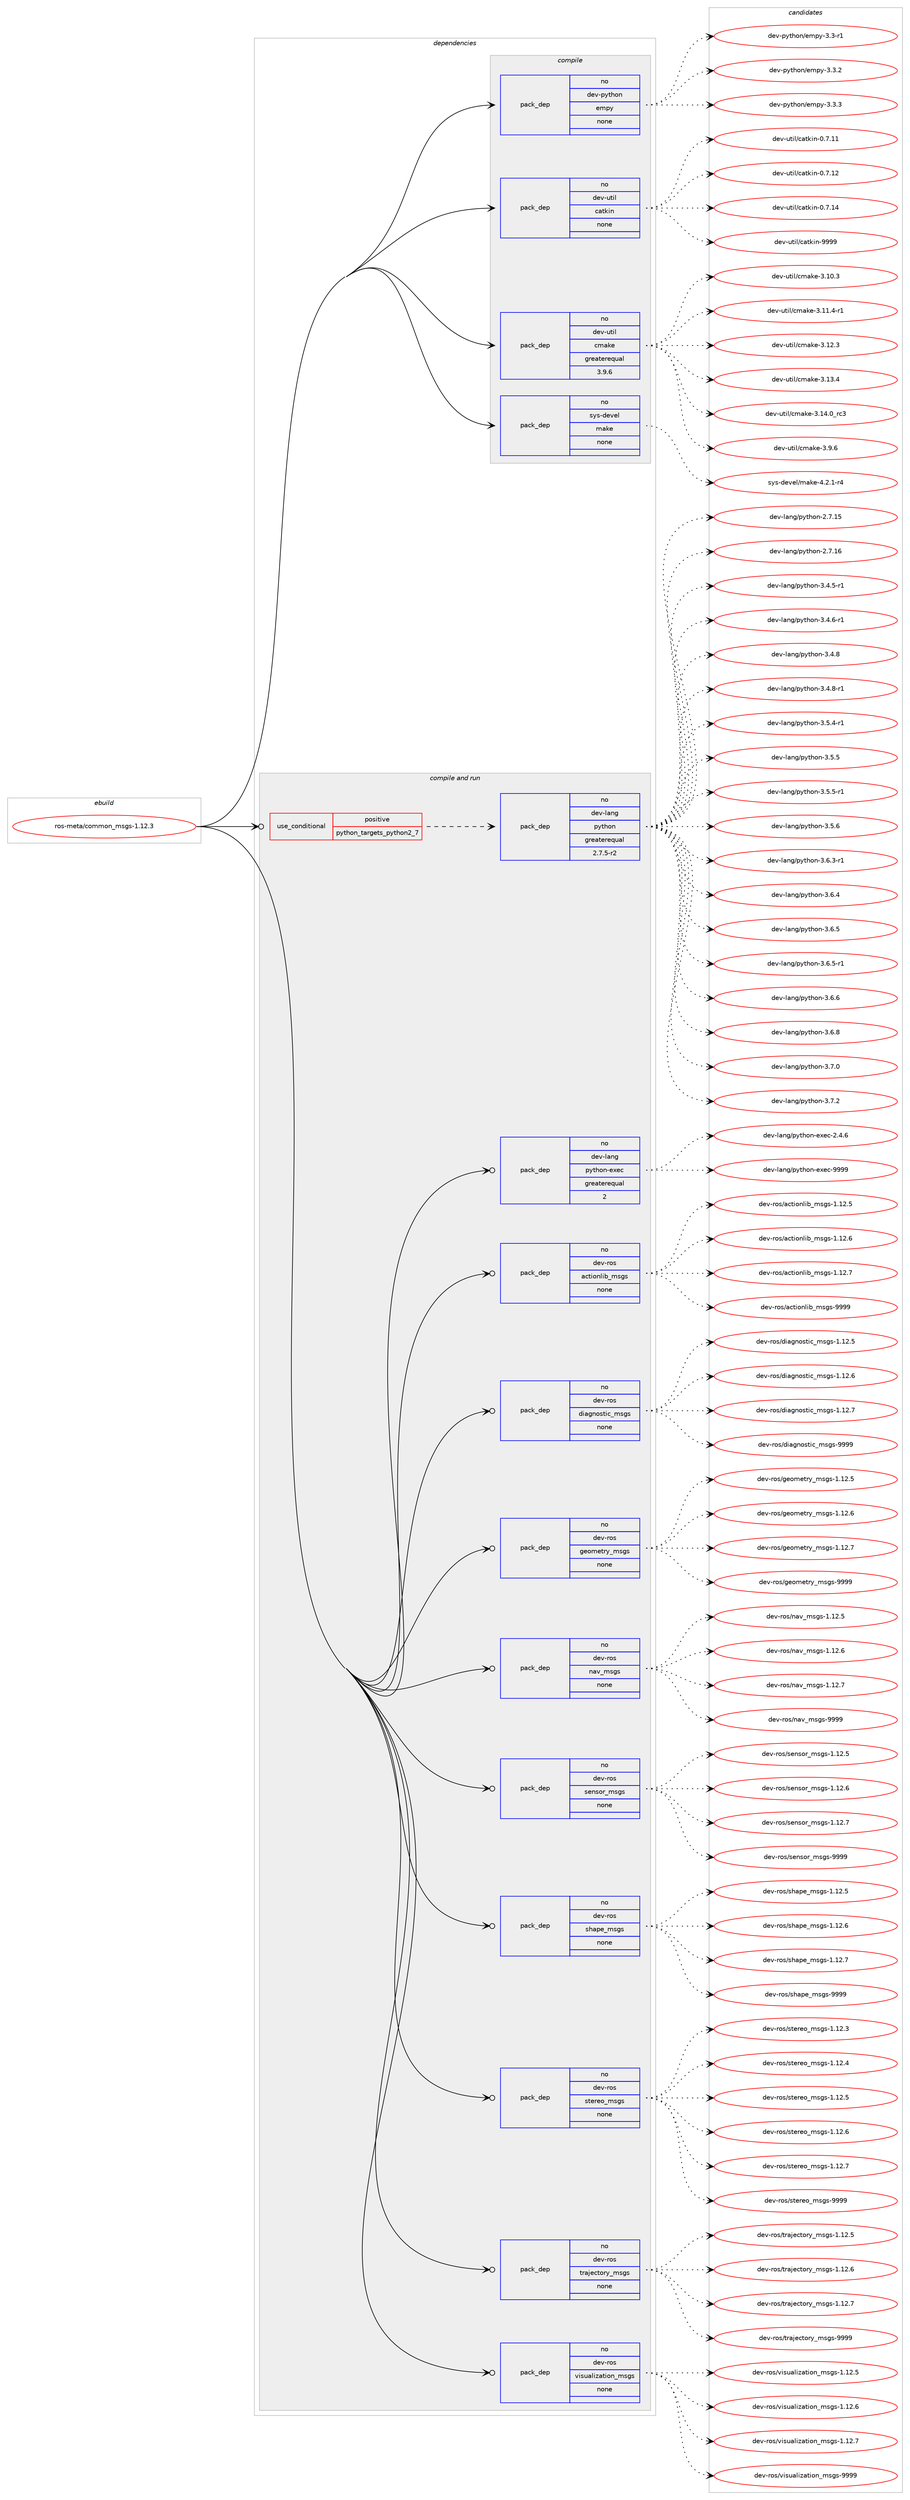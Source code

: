 digraph prolog {

# *************
# Graph options
# *************

newrank=true;
concentrate=true;
compound=true;
graph [rankdir=LR,fontname=Helvetica,fontsize=10,ranksep=1.5];#, ranksep=2.5, nodesep=0.2];
edge  [arrowhead=vee];
node  [fontname=Helvetica,fontsize=10];

# **********
# The ebuild
# **********

subgraph cluster_leftcol {
color=gray;
rank=same;
label=<<i>ebuild</i>>;
id [label="ros-meta/common_msgs-1.12.3", color=red, width=4, href="../ros-meta/common_msgs-1.12.3.svg"];
}

# ****************
# The dependencies
# ****************

subgraph cluster_midcol {
color=gray;
label=<<i>dependencies</i>>;
subgraph cluster_compile {
fillcolor="#eeeeee";
style=filled;
label=<<i>compile</i>>;
subgraph pack1202977 {
dependency1682171 [label=<<TABLE BORDER="0" CELLBORDER="1" CELLSPACING="0" CELLPADDING="4" WIDTH="220"><TR><TD ROWSPAN="6" CELLPADDING="30">pack_dep</TD></TR><TR><TD WIDTH="110">no</TD></TR><TR><TD>dev-python</TD></TR><TR><TD>empy</TD></TR><TR><TD>none</TD></TR><TR><TD></TD></TR></TABLE>>, shape=none, color=blue];
}
id:e -> dependency1682171:w [weight=20,style="solid",arrowhead="vee"];
subgraph pack1202978 {
dependency1682172 [label=<<TABLE BORDER="0" CELLBORDER="1" CELLSPACING="0" CELLPADDING="4" WIDTH="220"><TR><TD ROWSPAN="6" CELLPADDING="30">pack_dep</TD></TR><TR><TD WIDTH="110">no</TD></TR><TR><TD>dev-util</TD></TR><TR><TD>catkin</TD></TR><TR><TD>none</TD></TR><TR><TD></TD></TR></TABLE>>, shape=none, color=blue];
}
id:e -> dependency1682172:w [weight=20,style="solid",arrowhead="vee"];
subgraph pack1202979 {
dependency1682173 [label=<<TABLE BORDER="0" CELLBORDER="1" CELLSPACING="0" CELLPADDING="4" WIDTH="220"><TR><TD ROWSPAN="6" CELLPADDING="30">pack_dep</TD></TR><TR><TD WIDTH="110">no</TD></TR><TR><TD>dev-util</TD></TR><TR><TD>cmake</TD></TR><TR><TD>greaterequal</TD></TR><TR><TD>3.9.6</TD></TR></TABLE>>, shape=none, color=blue];
}
id:e -> dependency1682173:w [weight=20,style="solid",arrowhead="vee"];
subgraph pack1202980 {
dependency1682174 [label=<<TABLE BORDER="0" CELLBORDER="1" CELLSPACING="0" CELLPADDING="4" WIDTH="220"><TR><TD ROWSPAN="6" CELLPADDING="30">pack_dep</TD></TR><TR><TD WIDTH="110">no</TD></TR><TR><TD>sys-devel</TD></TR><TR><TD>make</TD></TR><TR><TD>none</TD></TR><TR><TD></TD></TR></TABLE>>, shape=none, color=blue];
}
id:e -> dependency1682174:w [weight=20,style="solid",arrowhead="vee"];
}
subgraph cluster_compileandrun {
fillcolor="#eeeeee";
style=filled;
label=<<i>compile and run</i>>;
subgraph cond451665 {
dependency1682175 [label=<<TABLE BORDER="0" CELLBORDER="1" CELLSPACING="0" CELLPADDING="4"><TR><TD ROWSPAN="3" CELLPADDING="10">use_conditional</TD></TR><TR><TD>positive</TD></TR><TR><TD>python_targets_python2_7</TD></TR></TABLE>>, shape=none, color=red];
subgraph pack1202981 {
dependency1682176 [label=<<TABLE BORDER="0" CELLBORDER="1" CELLSPACING="0" CELLPADDING="4" WIDTH="220"><TR><TD ROWSPAN="6" CELLPADDING="30">pack_dep</TD></TR><TR><TD WIDTH="110">no</TD></TR><TR><TD>dev-lang</TD></TR><TR><TD>python</TD></TR><TR><TD>greaterequal</TD></TR><TR><TD>2.7.5-r2</TD></TR></TABLE>>, shape=none, color=blue];
}
dependency1682175:e -> dependency1682176:w [weight=20,style="dashed",arrowhead="vee"];
}
id:e -> dependency1682175:w [weight=20,style="solid",arrowhead="odotvee"];
subgraph pack1202982 {
dependency1682177 [label=<<TABLE BORDER="0" CELLBORDER="1" CELLSPACING="0" CELLPADDING="4" WIDTH="220"><TR><TD ROWSPAN="6" CELLPADDING="30">pack_dep</TD></TR><TR><TD WIDTH="110">no</TD></TR><TR><TD>dev-lang</TD></TR><TR><TD>python-exec</TD></TR><TR><TD>greaterequal</TD></TR><TR><TD>2</TD></TR></TABLE>>, shape=none, color=blue];
}
id:e -> dependency1682177:w [weight=20,style="solid",arrowhead="odotvee"];
subgraph pack1202983 {
dependency1682178 [label=<<TABLE BORDER="0" CELLBORDER="1" CELLSPACING="0" CELLPADDING="4" WIDTH="220"><TR><TD ROWSPAN="6" CELLPADDING="30">pack_dep</TD></TR><TR><TD WIDTH="110">no</TD></TR><TR><TD>dev-ros</TD></TR><TR><TD>actionlib_msgs</TD></TR><TR><TD>none</TD></TR><TR><TD></TD></TR></TABLE>>, shape=none, color=blue];
}
id:e -> dependency1682178:w [weight=20,style="solid",arrowhead="odotvee"];
subgraph pack1202984 {
dependency1682179 [label=<<TABLE BORDER="0" CELLBORDER="1" CELLSPACING="0" CELLPADDING="4" WIDTH="220"><TR><TD ROWSPAN="6" CELLPADDING="30">pack_dep</TD></TR><TR><TD WIDTH="110">no</TD></TR><TR><TD>dev-ros</TD></TR><TR><TD>diagnostic_msgs</TD></TR><TR><TD>none</TD></TR><TR><TD></TD></TR></TABLE>>, shape=none, color=blue];
}
id:e -> dependency1682179:w [weight=20,style="solid",arrowhead="odotvee"];
subgraph pack1202985 {
dependency1682180 [label=<<TABLE BORDER="0" CELLBORDER="1" CELLSPACING="0" CELLPADDING="4" WIDTH="220"><TR><TD ROWSPAN="6" CELLPADDING="30">pack_dep</TD></TR><TR><TD WIDTH="110">no</TD></TR><TR><TD>dev-ros</TD></TR><TR><TD>geometry_msgs</TD></TR><TR><TD>none</TD></TR><TR><TD></TD></TR></TABLE>>, shape=none, color=blue];
}
id:e -> dependency1682180:w [weight=20,style="solid",arrowhead="odotvee"];
subgraph pack1202986 {
dependency1682181 [label=<<TABLE BORDER="0" CELLBORDER="1" CELLSPACING="0" CELLPADDING="4" WIDTH="220"><TR><TD ROWSPAN="6" CELLPADDING="30">pack_dep</TD></TR><TR><TD WIDTH="110">no</TD></TR><TR><TD>dev-ros</TD></TR><TR><TD>nav_msgs</TD></TR><TR><TD>none</TD></TR><TR><TD></TD></TR></TABLE>>, shape=none, color=blue];
}
id:e -> dependency1682181:w [weight=20,style="solid",arrowhead="odotvee"];
subgraph pack1202987 {
dependency1682182 [label=<<TABLE BORDER="0" CELLBORDER="1" CELLSPACING="0" CELLPADDING="4" WIDTH="220"><TR><TD ROWSPAN="6" CELLPADDING="30">pack_dep</TD></TR><TR><TD WIDTH="110">no</TD></TR><TR><TD>dev-ros</TD></TR><TR><TD>sensor_msgs</TD></TR><TR><TD>none</TD></TR><TR><TD></TD></TR></TABLE>>, shape=none, color=blue];
}
id:e -> dependency1682182:w [weight=20,style="solid",arrowhead="odotvee"];
subgraph pack1202988 {
dependency1682183 [label=<<TABLE BORDER="0" CELLBORDER="1" CELLSPACING="0" CELLPADDING="4" WIDTH="220"><TR><TD ROWSPAN="6" CELLPADDING="30">pack_dep</TD></TR><TR><TD WIDTH="110">no</TD></TR><TR><TD>dev-ros</TD></TR><TR><TD>shape_msgs</TD></TR><TR><TD>none</TD></TR><TR><TD></TD></TR></TABLE>>, shape=none, color=blue];
}
id:e -> dependency1682183:w [weight=20,style="solid",arrowhead="odotvee"];
subgraph pack1202989 {
dependency1682184 [label=<<TABLE BORDER="0" CELLBORDER="1" CELLSPACING="0" CELLPADDING="4" WIDTH="220"><TR><TD ROWSPAN="6" CELLPADDING="30">pack_dep</TD></TR><TR><TD WIDTH="110">no</TD></TR><TR><TD>dev-ros</TD></TR><TR><TD>stereo_msgs</TD></TR><TR><TD>none</TD></TR><TR><TD></TD></TR></TABLE>>, shape=none, color=blue];
}
id:e -> dependency1682184:w [weight=20,style="solid",arrowhead="odotvee"];
subgraph pack1202990 {
dependency1682185 [label=<<TABLE BORDER="0" CELLBORDER="1" CELLSPACING="0" CELLPADDING="4" WIDTH="220"><TR><TD ROWSPAN="6" CELLPADDING="30">pack_dep</TD></TR><TR><TD WIDTH="110">no</TD></TR><TR><TD>dev-ros</TD></TR><TR><TD>trajectory_msgs</TD></TR><TR><TD>none</TD></TR><TR><TD></TD></TR></TABLE>>, shape=none, color=blue];
}
id:e -> dependency1682185:w [weight=20,style="solid",arrowhead="odotvee"];
subgraph pack1202991 {
dependency1682186 [label=<<TABLE BORDER="0" CELLBORDER="1" CELLSPACING="0" CELLPADDING="4" WIDTH="220"><TR><TD ROWSPAN="6" CELLPADDING="30">pack_dep</TD></TR><TR><TD WIDTH="110">no</TD></TR><TR><TD>dev-ros</TD></TR><TR><TD>visualization_msgs</TD></TR><TR><TD>none</TD></TR><TR><TD></TD></TR></TABLE>>, shape=none, color=blue];
}
id:e -> dependency1682186:w [weight=20,style="solid",arrowhead="odotvee"];
}
subgraph cluster_run {
fillcolor="#eeeeee";
style=filled;
label=<<i>run</i>>;
}
}

# **************
# The candidates
# **************

subgraph cluster_choices {
rank=same;
color=gray;
label=<<i>candidates</i>>;

subgraph choice1202977 {
color=black;
nodesep=1;
choice1001011184511212111610411111047101109112121455146514511449 [label="dev-python/empy-3.3-r1", color=red, width=4,href="../dev-python/empy-3.3-r1.svg"];
choice1001011184511212111610411111047101109112121455146514650 [label="dev-python/empy-3.3.2", color=red, width=4,href="../dev-python/empy-3.3.2.svg"];
choice1001011184511212111610411111047101109112121455146514651 [label="dev-python/empy-3.3.3", color=red, width=4,href="../dev-python/empy-3.3.3.svg"];
dependency1682171:e -> choice1001011184511212111610411111047101109112121455146514511449:w [style=dotted,weight="100"];
dependency1682171:e -> choice1001011184511212111610411111047101109112121455146514650:w [style=dotted,weight="100"];
dependency1682171:e -> choice1001011184511212111610411111047101109112121455146514651:w [style=dotted,weight="100"];
}
subgraph choice1202978 {
color=black;
nodesep=1;
choice1001011184511711610510847999711610710511045484655464949 [label="dev-util/catkin-0.7.11", color=red, width=4,href="../dev-util/catkin-0.7.11.svg"];
choice1001011184511711610510847999711610710511045484655464950 [label="dev-util/catkin-0.7.12", color=red, width=4,href="../dev-util/catkin-0.7.12.svg"];
choice1001011184511711610510847999711610710511045484655464952 [label="dev-util/catkin-0.7.14", color=red, width=4,href="../dev-util/catkin-0.7.14.svg"];
choice100101118451171161051084799971161071051104557575757 [label="dev-util/catkin-9999", color=red, width=4,href="../dev-util/catkin-9999.svg"];
dependency1682172:e -> choice1001011184511711610510847999711610710511045484655464949:w [style=dotted,weight="100"];
dependency1682172:e -> choice1001011184511711610510847999711610710511045484655464950:w [style=dotted,weight="100"];
dependency1682172:e -> choice1001011184511711610510847999711610710511045484655464952:w [style=dotted,weight="100"];
dependency1682172:e -> choice100101118451171161051084799971161071051104557575757:w [style=dotted,weight="100"];
}
subgraph choice1202979 {
color=black;
nodesep=1;
choice1001011184511711610510847991099710710145514649484651 [label="dev-util/cmake-3.10.3", color=red, width=4,href="../dev-util/cmake-3.10.3.svg"];
choice10010111845117116105108479910997107101455146494946524511449 [label="dev-util/cmake-3.11.4-r1", color=red, width=4,href="../dev-util/cmake-3.11.4-r1.svg"];
choice1001011184511711610510847991099710710145514649504651 [label="dev-util/cmake-3.12.3", color=red, width=4,href="../dev-util/cmake-3.12.3.svg"];
choice1001011184511711610510847991099710710145514649514652 [label="dev-util/cmake-3.13.4", color=red, width=4,href="../dev-util/cmake-3.13.4.svg"];
choice1001011184511711610510847991099710710145514649524648951149951 [label="dev-util/cmake-3.14.0_rc3", color=red, width=4,href="../dev-util/cmake-3.14.0_rc3.svg"];
choice10010111845117116105108479910997107101455146574654 [label="dev-util/cmake-3.9.6", color=red, width=4,href="../dev-util/cmake-3.9.6.svg"];
dependency1682173:e -> choice1001011184511711610510847991099710710145514649484651:w [style=dotted,weight="100"];
dependency1682173:e -> choice10010111845117116105108479910997107101455146494946524511449:w [style=dotted,weight="100"];
dependency1682173:e -> choice1001011184511711610510847991099710710145514649504651:w [style=dotted,weight="100"];
dependency1682173:e -> choice1001011184511711610510847991099710710145514649514652:w [style=dotted,weight="100"];
dependency1682173:e -> choice1001011184511711610510847991099710710145514649524648951149951:w [style=dotted,weight="100"];
dependency1682173:e -> choice10010111845117116105108479910997107101455146574654:w [style=dotted,weight="100"];
}
subgraph choice1202980 {
color=black;
nodesep=1;
choice1151211154510010111810110847109971071014552465046494511452 [label="sys-devel/make-4.2.1-r4", color=red, width=4,href="../sys-devel/make-4.2.1-r4.svg"];
dependency1682174:e -> choice1151211154510010111810110847109971071014552465046494511452:w [style=dotted,weight="100"];
}
subgraph choice1202981 {
color=black;
nodesep=1;
choice10010111845108971101034711212111610411111045504655464953 [label="dev-lang/python-2.7.15", color=red, width=4,href="../dev-lang/python-2.7.15.svg"];
choice10010111845108971101034711212111610411111045504655464954 [label="dev-lang/python-2.7.16", color=red, width=4,href="../dev-lang/python-2.7.16.svg"];
choice1001011184510897110103471121211161041111104551465246534511449 [label="dev-lang/python-3.4.5-r1", color=red, width=4,href="../dev-lang/python-3.4.5-r1.svg"];
choice1001011184510897110103471121211161041111104551465246544511449 [label="dev-lang/python-3.4.6-r1", color=red, width=4,href="../dev-lang/python-3.4.6-r1.svg"];
choice100101118451089711010347112121116104111110455146524656 [label="dev-lang/python-3.4.8", color=red, width=4,href="../dev-lang/python-3.4.8.svg"];
choice1001011184510897110103471121211161041111104551465246564511449 [label="dev-lang/python-3.4.8-r1", color=red, width=4,href="../dev-lang/python-3.4.8-r1.svg"];
choice1001011184510897110103471121211161041111104551465346524511449 [label="dev-lang/python-3.5.4-r1", color=red, width=4,href="../dev-lang/python-3.5.4-r1.svg"];
choice100101118451089711010347112121116104111110455146534653 [label="dev-lang/python-3.5.5", color=red, width=4,href="../dev-lang/python-3.5.5.svg"];
choice1001011184510897110103471121211161041111104551465346534511449 [label="dev-lang/python-3.5.5-r1", color=red, width=4,href="../dev-lang/python-3.5.5-r1.svg"];
choice100101118451089711010347112121116104111110455146534654 [label="dev-lang/python-3.5.6", color=red, width=4,href="../dev-lang/python-3.5.6.svg"];
choice1001011184510897110103471121211161041111104551465446514511449 [label="dev-lang/python-3.6.3-r1", color=red, width=4,href="../dev-lang/python-3.6.3-r1.svg"];
choice100101118451089711010347112121116104111110455146544652 [label="dev-lang/python-3.6.4", color=red, width=4,href="../dev-lang/python-3.6.4.svg"];
choice100101118451089711010347112121116104111110455146544653 [label="dev-lang/python-3.6.5", color=red, width=4,href="../dev-lang/python-3.6.5.svg"];
choice1001011184510897110103471121211161041111104551465446534511449 [label="dev-lang/python-3.6.5-r1", color=red, width=4,href="../dev-lang/python-3.6.5-r1.svg"];
choice100101118451089711010347112121116104111110455146544654 [label="dev-lang/python-3.6.6", color=red, width=4,href="../dev-lang/python-3.6.6.svg"];
choice100101118451089711010347112121116104111110455146544656 [label="dev-lang/python-3.6.8", color=red, width=4,href="../dev-lang/python-3.6.8.svg"];
choice100101118451089711010347112121116104111110455146554648 [label="dev-lang/python-3.7.0", color=red, width=4,href="../dev-lang/python-3.7.0.svg"];
choice100101118451089711010347112121116104111110455146554650 [label="dev-lang/python-3.7.2", color=red, width=4,href="../dev-lang/python-3.7.2.svg"];
dependency1682176:e -> choice10010111845108971101034711212111610411111045504655464953:w [style=dotted,weight="100"];
dependency1682176:e -> choice10010111845108971101034711212111610411111045504655464954:w [style=dotted,weight="100"];
dependency1682176:e -> choice1001011184510897110103471121211161041111104551465246534511449:w [style=dotted,weight="100"];
dependency1682176:e -> choice1001011184510897110103471121211161041111104551465246544511449:w [style=dotted,weight="100"];
dependency1682176:e -> choice100101118451089711010347112121116104111110455146524656:w [style=dotted,weight="100"];
dependency1682176:e -> choice1001011184510897110103471121211161041111104551465246564511449:w [style=dotted,weight="100"];
dependency1682176:e -> choice1001011184510897110103471121211161041111104551465346524511449:w [style=dotted,weight="100"];
dependency1682176:e -> choice100101118451089711010347112121116104111110455146534653:w [style=dotted,weight="100"];
dependency1682176:e -> choice1001011184510897110103471121211161041111104551465346534511449:w [style=dotted,weight="100"];
dependency1682176:e -> choice100101118451089711010347112121116104111110455146534654:w [style=dotted,weight="100"];
dependency1682176:e -> choice1001011184510897110103471121211161041111104551465446514511449:w [style=dotted,weight="100"];
dependency1682176:e -> choice100101118451089711010347112121116104111110455146544652:w [style=dotted,weight="100"];
dependency1682176:e -> choice100101118451089711010347112121116104111110455146544653:w [style=dotted,weight="100"];
dependency1682176:e -> choice1001011184510897110103471121211161041111104551465446534511449:w [style=dotted,weight="100"];
dependency1682176:e -> choice100101118451089711010347112121116104111110455146544654:w [style=dotted,weight="100"];
dependency1682176:e -> choice100101118451089711010347112121116104111110455146544656:w [style=dotted,weight="100"];
dependency1682176:e -> choice100101118451089711010347112121116104111110455146554648:w [style=dotted,weight="100"];
dependency1682176:e -> choice100101118451089711010347112121116104111110455146554650:w [style=dotted,weight="100"];
}
subgraph choice1202982 {
color=black;
nodesep=1;
choice1001011184510897110103471121211161041111104510112010199455046524654 [label="dev-lang/python-exec-2.4.6", color=red, width=4,href="../dev-lang/python-exec-2.4.6.svg"];
choice10010111845108971101034711212111610411111045101120101994557575757 [label="dev-lang/python-exec-9999", color=red, width=4,href="../dev-lang/python-exec-9999.svg"];
dependency1682177:e -> choice1001011184510897110103471121211161041111104510112010199455046524654:w [style=dotted,weight="100"];
dependency1682177:e -> choice10010111845108971101034711212111610411111045101120101994557575757:w [style=dotted,weight="100"];
}
subgraph choice1202983 {
color=black;
nodesep=1;
choice10010111845114111115479799116105111110108105989510911510311545494649504653 [label="dev-ros/actionlib_msgs-1.12.5", color=red, width=4,href="../dev-ros/actionlib_msgs-1.12.5.svg"];
choice10010111845114111115479799116105111110108105989510911510311545494649504654 [label="dev-ros/actionlib_msgs-1.12.6", color=red, width=4,href="../dev-ros/actionlib_msgs-1.12.6.svg"];
choice10010111845114111115479799116105111110108105989510911510311545494649504655 [label="dev-ros/actionlib_msgs-1.12.7", color=red, width=4,href="../dev-ros/actionlib_msgs-1.12.7.svg"];
choice1001011184511411111547979911610511111010810598951091151031154557575757 [label="dev-ros/actionlib_msgs-9999", color=red, width=4,href="../dev-ros/actionlib_msgs-9999.svg"];
dependency1682178:e -> choice10010111845114111115479799116105111110108105989510911510311545494649504653:w [style=dotted,weight="100"];
dependency1682178:e -> choice10010111845114111115479799116105111110108105989510911510311545494649504654:w [style=dotted,weight="100"];
dependency1682178:e -> choice10010111845114111115479799116105111110108105989510911510311545494649504655:w [style=dotted,weight="100"];
dependency1682178:e -> choice1001011184511411111547979911610511111010810598951091151031154557575757:w [style=dotted,weight="100"];
}
subgraph choice1202984 {
color=black;
nodesep=1;
choice100101118451141111154710010597103110111115116105999510911510311545494649504653 [label="dev-ros/diagnostic_msgs-1.12.5", color=red, width=4,href="../dev-ros/diagnostic_msgs-1.12.5.svg"];
choice100101118451141111154710010597103110111115116105999510911510311545494649504654 [label="dev-ros/diagnostic_msgs-1.12.6", color=red, width=4,href="../dev-ros/diagnostic_msgs-1.12.6.svg"];
choice100101118451141111154710010597103110111115116105999510911510311545494649504655 [label="dev-ros/diagnostic_msgs-1.12.7", color=red, width=4,href="../dev-ros/diagnostic_msgs-1.12.7.svg"];
choice10010111845114111115471001059710311011111511610599951091151031154557575757 [label="dev-ros/diagnostic_msgs-9999", color=red, width=4,href="../dev-ros/diagnostic_msgs-9999.svg"];
dependency1682179:e -> choice100101118451141111154710010597103110111115116105999510911510311545494649504653:w [style=dotted,weight="100"];
dependency1682179:e -> choice100101118451141111154710010597103110111115116105999510911510311545494649504654:w [style=dotted,weight="100"];
dependency1682179:e -> choice100101118451141111154710010597103110111115116105999510911510311545494649504655:w [style=dotted,weight="100"];
dependency1682179:e -> choice10010111845114111115471001059710311011111511610599951091151031154557575757:w [style=dotted,weight="100"];
}
subgraph choice1202985 {
color=black;
nodesep=1;
choice10010111845114111115471031011111091011161141219510911510311545494649504653 [label="dev-ros/geometry_msgs-1.12.5", color=red, width=4,href="../dev-ros/geometry_msgs-1.12.5.svg"];
choice10010111845114111115471031011111091011161141219510911510311545494649504654 [label="dev-ros/geometry_msgs-1.12.6", color=red, width=4,href="../dev-ros/geometry_msgs-1.12.6.svg"];
choice10010111845114111115471031011111091011161141219510911510311545494649504655 [label="dev-ros/geometry_msgs-1.12.7", color=red, width=4,href="../dev-ros/geometry_msgs-1.12.7.svg"];
choice1001011184511411111547103101111109101116114121951091151031154557575757 [label="dev-ros/geometry_msgs-9999", color=red, width=4,href="../dev-ros/geometry_msgs-9999.svg"];
dependency1682180:e -> choice10010111845114111115471031011111091011161141219510911510311545494649504653:w [style=dotted,weight="100"];
dependency1682180:e -> choice10010111845114111115471031011111091011161141219510911510311545494649504654:w [style=dotted,weight="100"];
dependency1682180:e -> choice10010111845114111115471031011111091011161141219510911510311545494649504655:w [style=dotted,weight="100"];
dependency1682180:e -> choice1001011184511411111547103101111109101116114121951091151031154557575757:w [style=dotted,weight="100"];
}
subgraph choice1202986 {
color=black;
nodesep=1;
choice1001011184511411111547110971189510911510311545494649504653 [label="dev-ros/nav_msgs-1.12.5", color=red, width=4,href="../dev-ros/nav_msgs-1.12.5.svg"];
choice1001011184511411111547110971189510911510311545494649504654 [label="dev-ros/nav_msgs-1.12.6", color=red, width=4,href="../dev-ros/nav_msgs-1.12.6.svg"];
choice1001011184511411111547110971189510911510311545494649504655 [label="dev-ros/nav_msgs-1.12.7", color=red, width=4,href="../dev-ros/nav_msgs-1.12.7.svg"];
choice100101118451141111154711097118951091151031154557575757 [label="dev-ros/nav_msgs-9999", color=red, width=4,href="../dev-ros/nav_msgs-9999.svg"];
dependency1682181:e -> choice1001011184511411111547110971189510911510311545494649504653:w [style=dotted,weight="100"];
dependency1682181:e -> choice1001011184511411111547110971189510911510311545494649504654:w [style=dotted,weight="100"];
dependency1682181:e -> choice1001011184511411111547110971189510911510311545494649504655:w [style=dotted,weight="100"];
dependency1682181:e -> choice100101118451141111154711097118951091151031154557575757:w [style=dotted,weight="100"];
}
subgraph choice1202987 {
color=black;
nodesep=1;
choice10010111845114111115471151011101151111149510911510311545494649504653 [label="dev-ros/sensor_msgs-1.12.5", color=red, width=4,href="../dev-ros/sensor_msgs-1.12.5.svg"];
choice10010111845114111115471151011101151111149510911510311545494649504654 [label="dev-ros/sensor_msgs-1.12.6", color=red, width=4,href="../dev-ros/sensor_msgs-1.12.6.svg"];
choice10010111845114111115471151011101151111149510911510311545494649504655 [label="dev-ros/sensor_msgs-1.12.7", color=red, width=4,href="../dev-ros/sensor_msgs-1.12.7.svg"];
choice1001011184511411111547115101110115111114951091151031154557575757 [label="dev-ros/sensor_msgs-9999", color=red, width=4,href="../dev-ros/sensor_msgs-9999.svg"];
dependency1682182:e -> choice10010111845114111115471151011101151111149510911510311545494649504653:w [style=dotted,weight="100"];
dependency1682182:e -> choice10010111845114111115471151011101151111149510911510311545494649504654:w [style=dotted,weight="100"];
dependency1682182:e -> choice10010111845114111115471151011101151111149510911510311545494649504655:w [style=dotted,weight="100"];
dependency1682182:e -> choice1001011184511411111547115101110115111114951091151031154557575757:w [style=dotted,weight="100"];
}
subgraph choice1202988 {
color=black;
nodesep=1;
choice1001011184511411111547115104971121019510911510311545494649504653 [label="dev-ros/shape_msgs-1.12.5", color=red, width=4,href="../dev-ros/shape_msgs-1.12.5.svg"];
choice1001011184511411111547115104971121019510911510311545494649504654 [label="dev-ros/shape_msgs-1.12.6", color=red, width=4,href="../dev-ros/shape_msgs-1.12.6.svg"];
choice1001011184511411111547115104971121019510911510311545494649504655 [label="dev-ros/shape_msgs-1.12.7", color=red, width=4,href="../dev-ros/shape_msgs-1.12.7.svg"];
choice100101118451141111154711510497112101951091151031154557575757 [label="dev-ros/shape_msgs-9999", color=red, width=4,href="../dev-ros/shape_msgs-9999.svg"];
dependency1682183:e -> choice1001011184511411111547115104971121019510911510311545494649504653:w [style=dotted,weight="100"];
dependency1682183:e -> choice1001011184511411111547115104971121019510911510311545494649504654:w [style=dotted,weight="100"];
dependency1682183:e -> choice1001011184511411111547115104971121019510911510311545494649504655:w [style=dotted,weight="100"];
dependency1682183:e -> choice100101118451141111154711510497112101951091151031154557575757:w [style=dotted,weight="100"];
}
subgraph choice1202989 {
color=black;
nodesep=1;
choice10010111845114111115471151161011141011119510911510311545494649504651 [label="dev-ros/stereo_msgs-1.12.3", color=red, width=4,href="../dev-ros/stereo_msgs-1.12.3.svg"];
choice10010111845114111115471151161011141011119510911510311545494649504652 [label="dev-ros/stereo_msgs-1.12.4", color=red, width=4,href="../dev-ros/stereo_msgs-1.12.4.svg"];
choice10010111845114111115471151161011141011119510911510311545494649504653 [label="dev-ros/stereo_msgs-1.12.5", color=red, width=4,href="../dev-ros/stereo_msgs-1.12.5.svg"];
choice10010111845114111115471151161011141011119510911510311545494649504654 [label="dev-ros/stereo_msgs-1.12.6", color=red, width=4,href="../dev-ros/stereo_msgs-1.12.6.svg"];
choice10010111845114111115471151161011141011119510911510311545494649504655 [label="dev-ros/stereo_msgs-1.12.7", color=red, width=4,href="../dev-ros/stereo_msgs-1.12.7.svg"];
choice1001011184511411111547115116101114101111951091151031154557575757 [label="dev-ros/stereo_msgs-9999", color=red, width=4,href="../dev-ros/stereo_msgs-9999.svg"];
dependency1682184:e -> choice10010111845114111115471151161011141011119510911510311545494649504651:w [style=dotted,weight="100"];
dependency1682184:e -> choice10010111845114111115471151161011141011119510911510311545494649504652:w [style=dotted,weight="100"];
dependency1682184:e -> choice10010111845114111115471151161011141011119510911510311545494649504653:w [style=dotted,weight="100"];
dependency1682184:e -> choice10010111845114111115471151161011141011119510911510311545494649504654:w [style=dotted,weight="100"];
dependency1682184:e -> choice10010111845114111115471151161011141011119510911510311545494649504655:w [style=dotted,weight="100"];
dependency1682184:e -> choice1001011184511411111547115116101114101111951091151031154557575757:w [style=dotted,weight="100"];
}
subgraph choice1202990 {
color=black;
nodesep=1;
choice100101118451141111154711611497106101991161111141219510911510311545494649504653 [label="dev-ros/trajectory_msgs-1.12.5", color=red, width=4,href="../dev-ros/trajectory_msgs-1.12.5.svg"];
choice100101118451141111154711611497106101991161111141219510911510311545494649504654 [label="dev-ros/trajectory_msgs-1.12.6", color=red, width=4,href="../dev-ros/trajectory_msgs-1.12.6.svg"];
choice100101118451141111154711611497106101991161111141219510911510311545494649504655 [label="dev-ros/trajectory_msgs-1.12.7", color=red, width=4,href="../dev-ros/trajectory_msgs-1.12.7.svg"];
choice10010111845114111115471161149710610199116111114121951091151031154557575757 [label="dev-ros/trajectory_msgs-9999", color=red, width=4,href="../dev-ros/trajectory_msgs-9999.svg"];
dependency1682185:e -> choice100101118451141111154711611497106101991161111141219510911510311545494649504653:w [style=dotted,weight="100"];
dependency1682185:e -> choice100101118451141111154711611497106101991161111141219510911510311545494649504654:w [style=dotted,weight="100"];
dependency1682185:e -> choice100101118451141111154711611497106101991161111141219510911510311545494649504655:w [style=dotted,weight="100"];
dependency1682185:e -> choice10010111845114111115471161149710610199116111114121951091151031154557575757:w [style=dotted,weight="100"];
}
subgraph choice1202991 {
color=black;
nodesep=1;
choice100101118451141111154711810511511797108105122971161051111109510911510311545494649504653 [label="dev-ros/visualization_msgs-1.12.5", color=red, width=4,href="../dev-ros/visualization_msgs-1.12.5.svg"];
choice100101118451141111154711810511511797108105122971161051111109510911510311545494649504654 [label="dev-ros/visualization_msgs-1.12.6", color=red, width=4,href="../dev-ros/visualization_msgs-1.12.6.svg"];
choice100101118451141111154711810511511797108105122971161051111109510911510311545494649504655 [label="dev-ros/visualization_msgs-1.12.7", color=red, width=4,href="../dev-ros/visualization_msgs-1.12.7.svg"];
choice10010111845114111115471181051151179710810512297116105111110951091151031154557575757 [label="dev-ros/visualization_msgs-9999", color=red, width=4,href="../dev-ros/visualization_msgs-9999.svg"];
dependency1682186:e -> choice100101118451141111154711810511511797108105122971161051111109510911510311545494649504653:w [style=dotted,weight="100"];
dependency1682186:e -> choice100101118451141111154711810511511797108105122971161051111109510911510311545494649504654:w [style=dotted,weight="100"];
dependency1682186:e -> choice100101118451141111154711810511511797108105122971161051111109510911510311545494649504655:w [style=dotted,weight="100"];
dependency1682186:e -> choice10010111845114111115471181051151179710810512297116105111110951091151031154557575757:w [style=dotted,weight="100"];
}
}

}
